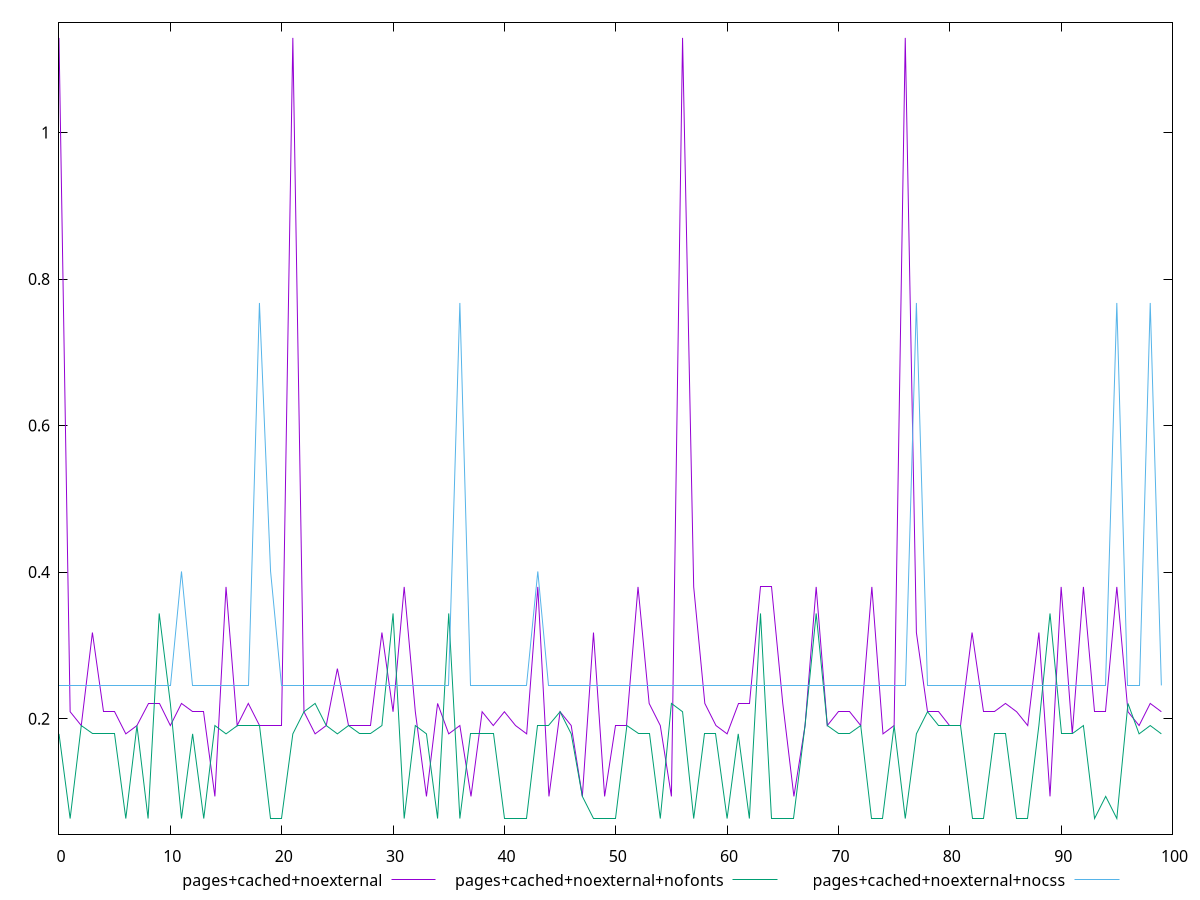 $_pagesCachedNoexternal <<EOF
1.1291448974609375
0.20941780090332032
0.1905707836151123
0.31750728607177736
0.20941780090332032
0.20941780090332032
0.17922065734863282
0.1905707836151123
0.2207679271697998
0.2207679271697998
0.1905707836151123
0.2207679271697998
0.20941780090332032
0.20941780090332032
0.0938739013671875
0.3797997665405274
0.1905707836151123
0.2207679271697998
0.1905707836151123
0.1905707836151123
0.1905707836151123
1.1291448974609375
0.20941780090332032
0.17922065734863282
0.1905707836151123
0.2682928466796875
0.1905707836151123
0.1905707836151123
0.1905707836151123
0.31750728607177736
0.20941780090332032
0.3797997665405274
0.20941780090332032
0.0938739013671875
0.2207679271697998
0.17922065734863282
0.1905707836151123
0.0938739013671875
0.20941780090332032
0.1905707836151123
0.20941780090332032
0.1905707836151123
0.17922065734863282
0.3797997665405274
0.0938739013671875
0.20941780090332032
0.1905707836151123
0.0938739013671875
0.31750728607177736
0.0938739013671875
0.1905707836151123
0.1905707836151123
0.3797997665405274
0.2207679271697998
0.1905707836151123
0.0938739013671875
1.1291448974609375
0.3797997665405274
0.2207679271697998
0.1905707836151123
0.17922065734863282
0.2207679271697998
0.2207679271697998
0.3797997665405274
0.3797997665405274
0.2207679271697998
0.0938739013671875
0.1905707836151123
0.3797997665405274
0.1905707836151123
0.20941780090332032
0.20941780090332032
0.1905707836151123
0.3797997665405274
0.17922065734863282
0.1905707836151123
1.1291448974609375
0.31750728607177736
0.20941780090332032
0.20941780090332032
0.1905707836151123
0.1905707836151123
0.31750728607177736
0.20941780090332032
0.20941780090332032
0.2207679271697998
0.20941780090332032
0.1905707836151123
0.31750728607177736
0.0938739013671875
0.3797997665405274
0.17922065734863282
0.3797997665405274
0.20941780090332032
0.20941780090332032
0.3797997665405274
0.20941780090332032
0.1905707836151123
0.2207679271697998
0.20941780090332032
EOF
$_pagesCachedNoexternalNofonts <<EOF
0.17922065734863282
0.0636767578125
0.1905707836151123
0.17922065734863282
0.17922065734863282
0.17922065734863282
0.0636767578125
0.1905707836151123
0.0636767578125
0.3436212158203125
0.2207679271697998
0.0636767578125
0.17922065734863282
0.0636767578125
0.1905707836151123
0.17922065734863282
0.1905707836151123
0.1905707836151123
0.1905707836151123
0.0636767578125
0.0636767578125
0.17922065734863282
0.20941780090332032
0.2207679271697998
0.1905707836151123
0.17922065734863282
0.1905707836151123
0.17922065734863282
0.17922065734863282
0.1905707836151123
0.3436212158203125
0.0636767578125
0.1905707836151123
0.17922065734863282
0.0636767578125
0.3436212158203125
0.0636767578125
0.17922065734863282
0.17922065734863282
0.17922065734863282
0.0636767578125
0.0636767578125
0.0636767578125
0.1905707836151123
0.1905707836151123
0.20941780090332032
0.17922065734863282
0.0938739013671875
0.0636767578125
0.0636767578125
0.0636767578125
0.1905707836151123
0.17922065734863282
0.17922065734863282
0.0636767578125
0.2207679271697998
0.20941780090332032
0.0636767578125
0.17922065734863282
0.17922065734863282
0.0636767578125
0.17922065734863282
0.0636767578125
0.3436212158203125
0.0636767578125
0.0636767578125
0.0636767578125
0.1905707836151123
0.3436212158203125
0.1905707836151123
0.17922065734863282
0.17922065734863282
0.1905707836151123
0.0636767578125
0.0636767578125
0.1905707836151123
0.0636767578125
0.17922065734863282
0.20941780090332032
0.1905707836151123
0.1905707836151123
0.1905707836151123
0.0636767578125
0.0636767578125
0.17922065734863282
0.17922065734863282
0.0636767578125
0.0636767578125
0.1905707836151123
0.3436212158203125
0.17922065734863282
0.17922065734863282
0.1905707836151123
0.0636767578125
0.0938739013671875
0.0636767578125
0.2207679271697998
0.17922065734863282
0.1905707836151123
0.17922065734863282
EOF
$_pagesCachedNoexternalNocss <<EOF
0.24537114122178816
0.24537114122178816
0.24537114122178816
0.24537114122178816
0.24537114122178816
0.24537114122178816
0.24537114122178816
0.24537114122178816
0.24537114122178816
0.24537114122178816
0.24537114122178816
0.40092286936442056
0.24537114122178816
0.24537114122178816
0.24537114122178816
0.24537114122178816
0.24537114122178816
0.24537114122178816
0.7674015206231011
0.4010815065171983
0.24537114122178816
0.24537114122178816
0.24537114122178816
0.24537114122178816
0.24537114122178816
0.24537114122178816
0.24537114122178816
0.24537114122178816
0.24537114122178816
0.24537114122178816
0.24537114122178816
0.24537114122178816
0.24537114122178816
0.24537114122178816
0.24537114122178816
0.24537114122178816
0.7674015206231011
0.24537114122178816
0.24537114122178816
0.24537114122178816
0.24537114122178816
0.24537114122178816
0.24537114122178816
0.40092286936442056
0.24537114122178816
0.24537114122178816
0.24537114122178816
0.24537114122178816
0.24537114122178816
0.24537114122178816
0.24537114122178816
0.24537114122178816
0.24537114122178816
0.24537114122178816
0.24537114122178816
0.24537114122178816
0.24537114122178816
0.24537114122178816
0.24537114122178816
0.24537114122178816
0.24537114122178816
0.24537114122178816
0.24537114122178816
0.24537114122178816
0.24537114122178816
0.24537114122178816
0.24537114122178816
0.24537114122178816
0.24537114122178816
0.24537114122178816
0.24537114122178816
0.24537114122178816
0.24537114122178816
0.24537114122178816
0.24537114122178816
0.24537114122178816
0.24537114122178816
0.7674015206231011
0.24537114122178816
0.24537114122178816
0.24537114122178816
0.24537114122178816
0.24537114122178816
0.24537114122178816
0.24537114122178816
0.24537114122178816
0.24537114122178816
0.24537114122178816
0.24537114122178816
0.24537114122178816
0.24537114122178816
0.24537114122178816
0.24537114122178816
0.24537114122178816
0.24537114122178816
0.7674015206231011
0.24537114122178816
0.24537114122178816
0.7674015206231011
0.24537114122178816
EOF
set key outside below
set terminal pngcairo
set output "report_00006_2020-11-02T20-21-41.718Z/cumulative-layout-shift/cumulative-layout-shift_pages+cached+noexternal_pages+cached+noexternal+nofonts_pages+cached+noexternal+nocss.png"
set yrange [0.04236739501953125:1.1504542602539063]
plot $_pagesCachedNoexternal title "pages+cached+noexternal" with line ,$_pagesCachedNoexternalNofonts title "pages+cached+noexternal+nofonts" with line ,$_pagesCachedNoexternalNocss title "pages+cached+noexternal+nocss" with line ,